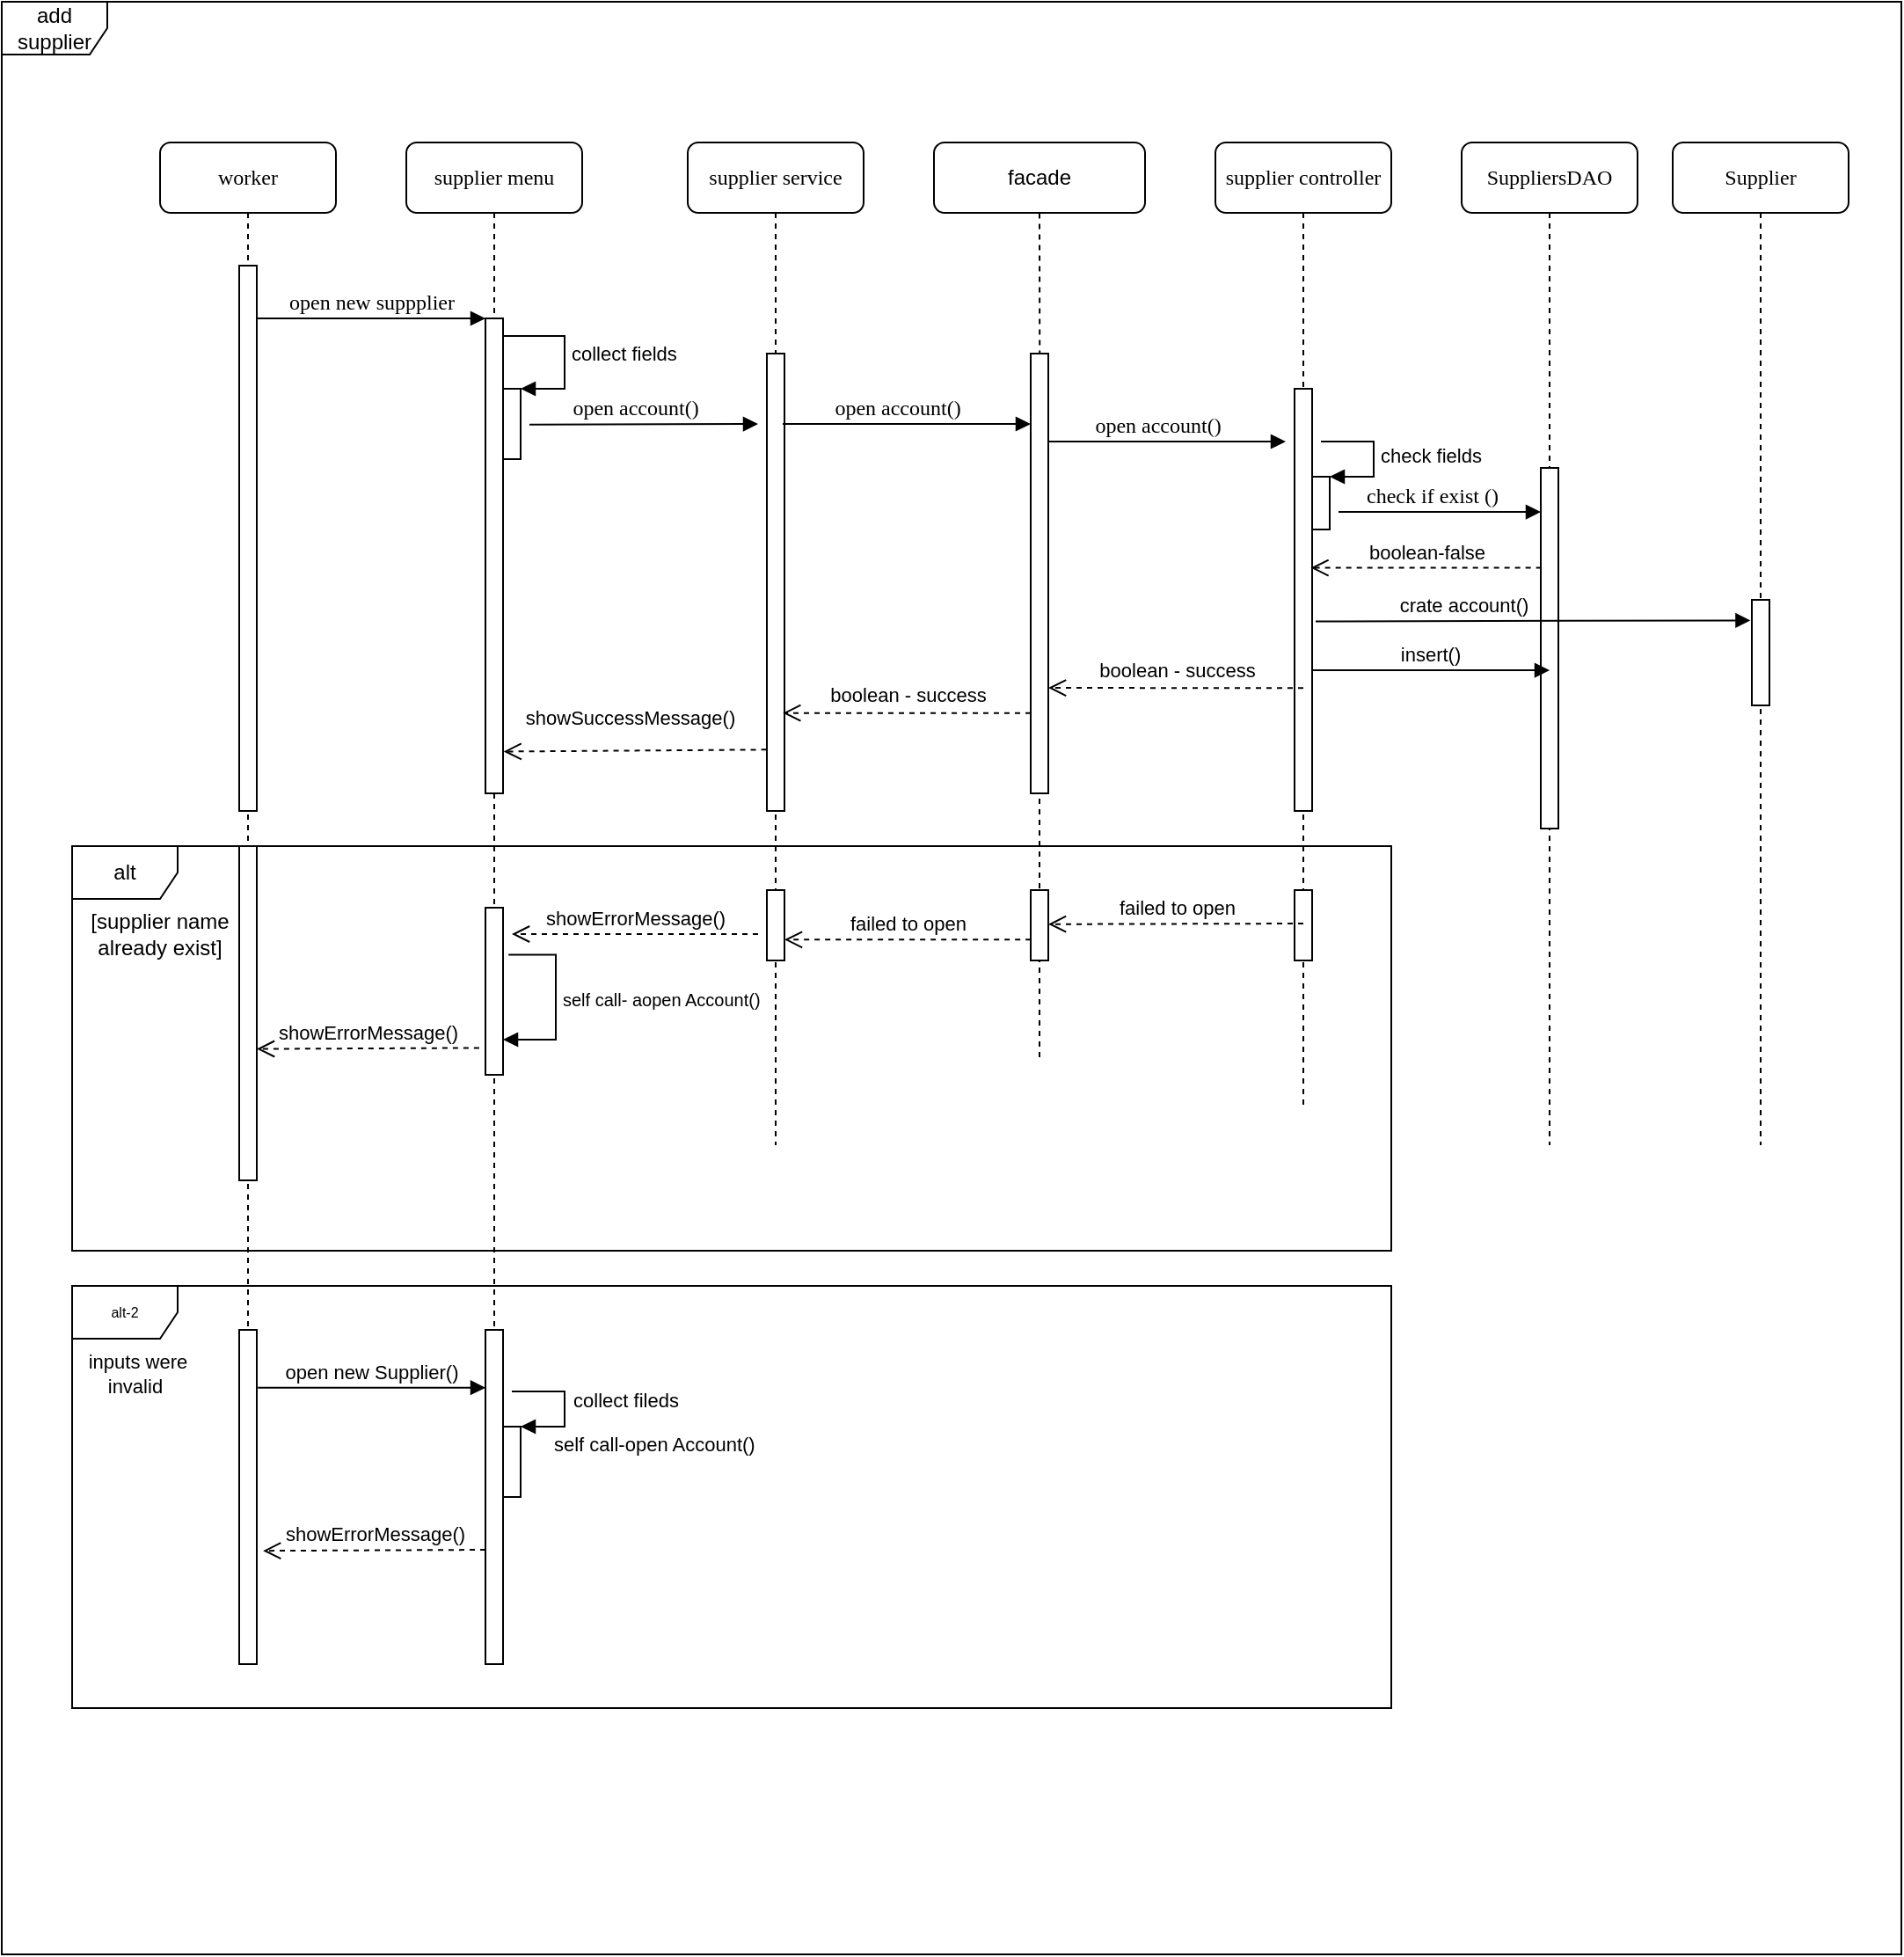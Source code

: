 <mxfile version="18.0.1" type="device"><diagram name="Page-1" id="13e1069c-82ec-6db2-03f1-153e76fe0fe0"><mxGraphModel dx="1575" dy="885" grid="1" gridSize="10" guides="1" tooltips="1" connect="1" arrows="1" fold="1" page="1" pageScale="1" pageWidth="1100" pageHeight="850" background="none" math="0" shadow="0"><root><mxCell id="0"/><mxCell id="1" parent="0"/><mxCell id="qiJSYdAQmhWg0Jd5__hP-1" value="add supplier" style="shape=umlFrame;whiteSpace=wrap;html=1;" parent="1" vertex="1"><mxGeometry x="10" width="1080" height="1110" as="geometry"/></mxCell><mxCell id="qiJSYdAQmhWg0Jd5__hP-11" value="alt" style="shape=umlFrame;whiteSpace=wrap;html=1;" parent="1" vertex="1"><mxGeometry x="50" y="480" width="750" height="230" as="geometry"/></mxCell><mxCell id="qiJSYdAQmhWg0Jd5__hP-17" value="[supplier name already exist]" style="text;html=1;strokeColor=none;fillColor=none;align=center;verticalAlign=middle;whiteSpace=wrap;rounded=0;" parent="1" vertex="1"><mxGeometry x="40" y="515" width="120" height="30" as="geometry"/></mxCell><mxCell id="qiJSYdAQmhWg0Jd5__hP-26" value="alt-2" style="shape=umlFrame;whiteSpace=wrap;html=1;fontSize=8;" parent="1" vertex="1"><mxGeometry x="50" y="730" width="750" height="240" as="geometry"/></mxCell><mxCell id="7baba1c4bc27f4b0-4" value="supplier controller" style="shape=umlLifeline;perimeter=lifelinePerimeter;whiteSpace=wrap;html=1;container=1;collapsible=0;recursiveResize=0;outlineConnect=0;rounded=1;shadow=0;comic=0;labelBackgroundColor=none;strokeWidth=1;fontFamily=Verdana;fontSize=12;align=center;" parent="1" vertex="1"><mxGeometry x="700" y="80" width="100" height="550" as="geometry"/></mxCell><mxCell id="3am9RPE8IOmOBwY_hUqz-20" value="" style="html=1;points=[];perimeter=orthogonalPerimeter;" vertex="1" parent="7baba1c4bc27f4b0-4"><mxGeometry x="55" y="190" width="10" height="30" as="geometry"/></mxCell><mxCell id="3am9RPE8IOmOBwY_hUqz-21" value="check fields" style="edgeStyle=orthogonalEdgeStyle;html=1;align=left;spacingLeft=2;endArrow=block;rounded=0;entryX=1;entryY=0;" edge="1" target="3am9RPE8IOmOBwY_hUqz-20" parent="7baba1c4bc27f4b0-4"><mxGeometry relative="1" as="geometry"><mxPoint x="60" y="170" as="sourcePoint"/><Array as="points"><mxPoint x="90" y="170"/></Array></mxGeometry></mxCell><mxCell id="7baba1c4bc27f4b0-16" value="" style="html=1;points=[];perimeter=orthogonalPerimeter;rounded=0;shadow=0;comic=0;labelBackgroundColor=none;strokeWidth=1;fontFamily=Verdana;fontSize=12;align=center;" parent="1" vertex="1"><mxGeometry x="745" y="220" width="10" height="240" as="geometry"/></mxCell><mxCell id="7baba1c4bc27f4b0-2" value="supplier menu" style="shape=umlLifeline;perimeter=lifelinePerimeter;whiteSpace=wrap;html=1;container=1;collapsible=0;recursiveResize=0;outlineConnect=0;rounded=1;shadow=0;comic=0;labelBackgroundColor=none;strokeWidth=1;fontFamily=Verdana;fontSize=12;align=center;" parent="1" vertex="1"><mxGeometry x="240" y="80" width="100" height="790" as="geometry"/></mxCell><mxCell id="7baba1c4bc27f4b0-10" value="" style="html=1;points=[];perimeter=orthogonalPerimeter;rounded=0;shadow=0;comic=0;labelBackgroundColor=none;strokeWidth=1;fontFamily=Verdana;fontSize=12;align=center;" parent="7baba1c4bc27f4b0-2" vertex="1"><mxGeometry x="45" y="100" width="10" height="270" as="geometry"/></mxCell><mxCell id="qiJSYdAQmhWg0Jd5__hP-2" value="" style="html=1;points=[];perimeter=orthogonalPerimeter;" parent="7baba1c4bc27f4b0-2" vertex="1"><mxGeometry x="55" y="140" width="10" height="40" as="geometry"/></mxCell><mxCell id="qiJSYdAQmhWg0Jd5__hP-3" value="collect fields" style="edgeStyle=orthogonalEdgeStyle;html=1;align=left;spacingLeft=2;endArrow=block;rounded=0;entryX=1;entryY=0;" parent="7baba1c4bc27f4b0-2" target="qiJSYdAQmhWg0Jd5__hP-2" edge="1" source="7baba1c4bc27f4b0-10"><mxGeometry relative="1" as="geometry"><mxPoint x="60" y="120" as="sourcePoint"/><Array as="points"><mxPoint x="90" y="110"/><mxPoint x="90" y="140"/></Array></mxGeometry></mxCell><mxCell id="qiJSYdAQmhWg0Jd5__hP-21" value="" style="html=1;points=[];perimeter=orthogonalPerimeter;rounded=0;shadow=0;comic=0;labelBackgroundColor=none;strokeWidth=1;fontFamily=Verdana;fontSize=12;align=center;" parent="7baba1c4bc27f4b0-2" vertex="1"><mxGeometry x="45" y="435" width="10" height="95" as="geometry"/></mxCell><mxCell id="qiJSYdAQmhWg0Jd5__hP-23" value="&lt;font style=&quot;font-size: 10px;&quot;&gt;self call- aopen Account()&lt;/font&gt;" style="edgeStyle=orthogonalEdgeStyle;html=1;align=left;spacingLeft=2;endArrow=block;rounded=0;exitX=1.311;exitY=0.281;exitDx=0;exitDy=0;exitPerimeter=0;" parent="7baba1c4bc27f4b0-2" source="qiJSYdAQmhWg0Jd5__hP-21" target="qiJSYdAQmhWg0Jd5__hP-21" edge="1"><mxGeometry relative="1" as="geometry"><mxPoint x="55" y="480" as="sourcePoint"/><Array as="points"><mxPoint x="85" y="462"/><mxPoint x="85" y="510"/></Array><mxPoint x="70" y="530" as="targetPoint"/></mxGeometry></mxCell><mxCell id="qiJSYdAQmhWg0Jd5__hP-33" value="" style="html=1;points=[];perimeter=orthogonalPerimeter;fontSize=11;" parent="7baba1c4bc27f4b0-2" vertex="1"><mxGeometry x="55" y="730" width="10" height="40" as="geometry"/></mxCell><mxCell id="qiJSYdAQmhWg0Jd5__hP-34" value="self call-open Account()" style="edgeStyle=orthogonalEdgeStyle;html=1;align=left;spacingLeft=2;endArrow=block;rounded=0;entryX=1;entryY=0;fontSize=11;" parent="7baba1c4bc27f4b0-2" target="qiJSYdAQmhWg0Jd5__hP-33" edge="1"><mxGeometry x="0.601" y="10" relative="1" as="geometry"><mxPoint x="60" y="710" as="sourcePoint"/><Array as="points"><mxPoint x="90" y="710"/></Array><mxPoint as="offset"/></mxGeometry></mxCell><mxCell id="qiJSYdAQmhWg0Jd5__hP-42" value="showErrorMessage()" style="html=1;verticalAlign=bottom;endArrow=open;dashed=1;endSize=8;rounded=0;fontSize=11;entryX=1.356;entryY=0.661;entryDx=0;entryDy=0;entryPerimeter=0;" parent="7baba1c4bc27f4b0-2" target="qiJSYdAQmhWg0Jd5__hP-28" edge="1"><mxGeometry relative="1" as="geometry"><mxPoint x="45" y="800" as="sourcePoint"/><mxPoint x="-35" y="800" as="targetPoint"/></mxGeometry></mxCell><mxCell id="7baba1c4bc27f4b0-3" value="supplier service" style="shape=umlLifeline;perimeter=lifelinePerimeter;whiteSpace=wrap;html=1;container=1;collapsible=0;recursiveResize=0;outlineConnect=0;rounded=1;shadow=0;comic=0;labelBackgroundColor=none;strokeWidth=1;fontFamily=Verdana;fontSize=12;align=center;" parent="1" vertex="1"><mxGeometry x="400" y="80" width="100" height="570" as="geometry"/></mxCell><mxCell id="7baba1c4bc27f4b0-13" value="" style="html=1;points=[];perimeter=orthogonalPerimeter;rounded=0;shadow=0;comic=0;labelBackgroundColor=none;strokeWidth=1;fontFamily=Verdana;fontSize=12;align=center;" parent="7baba1c4bc27f4b0-3" vertex="1"><mxGeometry x="45" y="120" width="10" height="260" as="geometry"/></mxCell><mxCell id="qiJSYdAQmhWg0Jd5__hP-14" value="" style="html=1;points=[];perimeter=orthogonalPerimeter;rounded=0;shadow=0;comic=0;labelBackgroundColor=none;strokeWidth=1;fontFamily=Verdana;fontSize=12;align=center;" parent="7baba1c4bc27f4b0-3" vertex="1"><mxGeometry x="45" y="425" width="10" height="40" as="geometry"/></mxCell><mxCell id="qiJSYdAQmhWg0Jd5__hP-20" value="showErrorMessage()" style="html=1;verticalAlign=bottom;endArrow=open;dashed=1;endSize=8;rounded=0;" parent="7baba1c4bc27f4b0-3" edge="1"><mxGeometry relative="1" as="geometry"><mxPoint x="40" y="450" as="sourcePoint"/><mxPoint x="-100" y="450" as="targetPoint"/></mxGeometry></mxCell><mxCell id="7baba1c4bc27f4b0-5" value="SuppliersDAO" style="shape=umlLifeline;perimeter=lifelinePerimeter;whiteSpace=wrap;html=1;container=1;collapsible=0;recursiveResize=0;outlineConnect=0;rounded=1;shadow=0;comic=0;labelBackgroundColor=none;strokeWidth=1;fontFamily=Verdana;fontSize=12;align=center;" parent="1" vertex="1"><mxGeometry x="840" y="80" width="100" height="570" as="geometry"/></mxCell><mxCell id="7baba1c4bc27f4b0-19" value="" style="html=1;points=[];perimeter=orthogonalPerimeter;rounded=0;shadow=0;comic=0;labelBackgroundColor=none;strokeWidth=1;fontFamily=Verdana;fontSize=12;align=center;" parent="7baba1c4bc27f4b0-5" vertex="1"><mxGeometry x="45" y="185" width="10" height="205" as="geometry"/></mxCell><mxCell id="7baba1c4bc27f4b0-8" value="worker" style="shape=umlLifeline;perimeter=lifelinePerimeter;whiteSpace=wrap;html=1;container=1;collapsible=0;recursiveResize=0;outlineConnect=0;rounded=1;shadow=0;comic=0;labelBackgroundColor=none;strokeWidth=1;fontFamily=Verdana;fontSize=12;align=center;" parent="1" vertex="1"><mxGeometry x="100" y="80" width="100" height="790" as="geometry"/></mxCell><mxCell id="7baba1c4bc27f4b0-9" value="" style="html=1;points=[];perimeter=orthogonalPerimeter;rounded=0;shadow=0;comic=0;labelBackgroundColor=none;strokeWidth=1;fontFamily=Verdana;fontSize=12;align=center;" parent="7baba1c4bc27f4b0-8" vertex="1"><mxGeometry x="45" y="70" width="10" height="310" as="geometry"/></mxCell><mxCell id="qiJSYdAQmhWg0Jd5__hP-27" value="" style="html=1;points=[];perimeter=orthogonalPerimeter;rounded=0;shadow=0;comic=0;labelBackgroundColor=none;strokeWidth=1;fontFamily=Verdana;fontSize=12;align=center;" parent="7baba1c4bc27f4b0-8" vertex="1"><mxGeometry x="45" y="400" width="10" height="190" as="geometry"/></mxCell><mxCell id="qiJSYdAQmhWg0Jd5__hP-45" value="showErrorMessage()" style="html=1;verticalAlign=bottom;endArrow=open;dashed=1;endSize=8;rounded=0;fontSize=11;entryX=1.356;entryY=0.661;entryDx=0;entryDy=0;entryPerimeter=0;" parent="7baba1c4bc27f4b0-8" edge="1"><mxGeometry relative="1" as="geometry"><mxPoint x="181.44" y="514.71" as="sourcePoint"/><mxPoint x="55.0" y="515.3" as="targetPoint"/><Array as="points"/></mxGeometry></mxCell><mxCell id="qiJSYdAQmhWg0Jd5__hP-44" value="inputs were invalid&amp;nbsp;" style="text;html=1;strokeColor=none;fillColor=none;align=center;verticalAlign=middle;whiteSpace=wrap;rounded=0;fontSize=11;" parent="7baba1c4bc27f4b0-8" vertex="1"><mxGeometry x="-55" y="690" width="85" height="20" as="geometry"/></mxCell><mxCell id="7baba1c4bc27f4b0-11" value="open new suppplier" style="html=1;verticalAlign=bottom;endArrow=block;entryX=0;entryY=0;labelBackgroundColor=none;fontFamily=Verdana;fontSize=12;edgeStyle=elbowEdgeStyle;elbow=vertical;" parent="1" source="7baba1c4bc27f4b0-9" target="7baba1c4bc27f4b0-10" edge="1"><mxGeometry relative="1" as="geometry"><mxPoint x="220" y="190" as="sourcePoint"/></mxGeometry></mxCell><mxCell id="7baba1c4bc27f4b0-37" value="" style="html=1;points=[];perimeter=orthogonalPerimeter;rounded=0;shadow=0;comic=0;labelBackgroundColor=none;strokeWidth=1;fontFamily=Verdana;fontSize=12;align=center;" parent="1" vertex="1"><mxGeometry x="745" y="505" width="10" height="40" as="geometry"/></mxCell><mxCell id="qiJSYdAQmhWg0Jd5__hP-5" value="open account()" style="html=1;verticalAlign=bottom;endArrow=block;entryX=0;entryY=0;labelBackgroundColor=none;fontFamily=Verdana;fontSize=12;edgeStyle=elbowEdgeStyle;elbow=vertical;" parent="1" edge="1"><mxGeometry x="-0.079" relative="1" as="geometry"><mxPoint x="310" y="240.42" as="sourcePoint"/><mxPoint x="440" y="240.0" as="targetPoint"/><mxPoint as="offset"/></mxGeometry></mxCell><mxCell id="qiJSYdAQmhWg0Jd5__hP-7" value="open account()" style="html=1;verticalAlign=bottom;endArrow=block;labelBackgroundColor=none;fontFamily=Verdana;fontSize=12;edgeStyle=elbowEdgeStyle;elbow=vertical;" parent="1" edge="1" target="3am9RPE8IOmOBwY_hUqz-5"><mxGeometry x="-0.079" relative="1" as="geometry"><mxPoint x="454" y="240" as="sourcePoint"/><mxPoint x="585" y="270.08" as="targetPoint"/><mxPoint as="offset"/><Array as="points"><mxPoint x="500" y="240"/><mxPoint x="530" y="256"/></Array></mxGeometry></mxCell><mxCell id="qiJSYdAQmhWg0Jd5__hP-16" value="failed to open" style="html=1;verticalAlign=bottom;endArrow=open;dashed=1;endSize=8;rounded=0;exitX=0.008;exitY=0.704;exitDx=0;exitDy=0;exitPerimeter=0;" parent="1" target="qiJSYdAQmhWg0Jd5__hP-14" edge="1" source="3am9RPE8IOmOBwY_hUqz-8"><mxGeometry relative="1" as="geometry"><mxPoint x="580" y="530" as="sourcePoint"/><mxPoint x="420" y="450" as="targetPoint"/></mxGeometry></mxCell><mxCell id="qiJSYdAQmhWg0Jd5__hP-18" value="boolean - success" style="html=1;verticalAlign=bottom;endArrow=open;dashed=1;endSize=8;rounded=0;entryX=0.911;entryY=0.786;entryDx=0;entryDy=0;entryPerimeter=0;" parent="1" target="7baba1c4bc27f4b0-13" edge="1" source="3am9RPE8IOmOBwY_hUqz-5"><mxGeometry x="-0.005" y="-1" relative="1" as="geometry"><mxPoint x="580" y="357" as="sourcePoint"/><mxPoint x="470" y="350" as="targetPoint"/><Array as="points"/><mxPoint as="offset"/></mxGeometry></mxCell><mxCell id="qiJSYdAQmhWg0Jd5__hP-25" value="showSuccessMessage()" style="html=1;verticalAlign=bottom;endArrow=open;dashed=1;endSize=8;rounded=0;entryX=1.033;entryY=0.912;entryDx=0;entryDy=0;entryPerimeter=0;exitX=-0.022;exitY=0.866;exitDx=0;exitDy=0;exitPerimeter=0;" parent="1" edge="1" target="7baba1c4bc27f4b0-10" source="7baba1c4bc27f4b0-13"><mxGeometry x="0.046" y="-10" relative="1" as="geometry"><mxPoint x="435.89" y="424" as="sourcePoint"/><mxPoint x="310" y="424.2" as="targetPoint"/><Array as="points"/><mxPoint as="offset"/></mxGeometry></mxCell><mxCell id="qiJSYdAQmhWg0Jd5__hP-28" value="" style="html=1;points=[];perimeter=orthogonalPerimeter;rounded=0;shadow=0;comic=0;labelBackgroundColor=none;strokeWidth=1;fontFamily=Verdana;fontSize=12;align=center;" parent="1" vertex="1"><mxGeometry x="145" y="755" width="10" height="190" as="geometry"/></mxCell><mxCell id="qiJSYdAQmhWg0Jd5__hP-29" value="" style="html=1;points=[];perimeter=orthogonalPerimeter;rounded=0;shadow=0;comic=0;labelBackgroundColor=none;strokeWidth=1;fontFamily=Verdana;fontSize=12;align=center;" parent="1" vertex="1"><mxGeometry x="285" y="755" width="10" height="190" as="geometry"/></mxCell><mxCell id="qiJSYdAQmhWg0Jd5__hP-31" value="&lt;font style=&quot;font-size: 11px&quot;&gt;open new Supplier()&lt;/font&gt;" style="html=1;verticalAlign=bottom;endArrow=block;rounded=0;fontSize=8;exitX=1.065;exitY=0.173;exitDx=0;exitDy=0;exitPerimeter=0;" parent="1" source="qiJSYdAQmhWg0Jd5__hP-28" target="qiJSYdAQmhWg0Jd5__hP-29" edge="1"><mxGeometry x="-0.005" width="80" relative="1" as="geometry"><mxPoint x="170" y="790" as="sourcePoint"/><mxPoint x="250" y="790" as="targetPoint"/><mxPoint as="offset"/></mxGeometry></mxCell><mxCell id="qiJSYdAQmhWg0Jd5__hP-46" value="collect fileds" style="text;html=1;strokeColor=none;fillColor=none;align=center;verticalAlign=middle;whiteSpace=wrap;rounded=0;fontSize=11;" parent="1" vertex="1"><mxGeometry x="320" y="780" width="90" height="30" as="geometry"/></mxCell><mxCell id="3am9RPE8IOmOBwY_hUqz-2" value="facade" style="rounded=1;whiteSpace=wrap;html=1;" vertex="1" parent="1"><mxGeometry x="540" y="80" width="120" height="40" as="geometry"/></mxCell><mxCell id="3am9RPE8IOmOBwY_hUqz-4" value="" style="endArrow=none;dashed=1;html=1;rounded=0;entryX=0.5;entryY=1;entryDx=0;entryDy=0;exitX=0.546;exitY=0.989;exitDx=0;exitDy=0;exitPerimeter=0;startArrow=none;" edge="1" parent="1" source="3am9RPE8IOmOBwY_hUqz-5" target="3am9RPE8IOmOBwY_hUqz-2"><mxGeometry width="50" height="50" relative="1" as="geometry"><mxPoint x="470" y="310" as="sourcePoint"/><mxPoint x="520" y="260" as="targetPoint"/></mxGeometry></mxCell><mxCell id="3am9RPE8IOmOBwY_hUqz-5" value="" style="html=1;points=[];perimeter=orthogonalPerimeter;rounded=0;shadow=0;comic=0;labelBackgroundColor=none;strokeWidth=1;fontFamily=Verdana;fontSize=12;align=center;" vertex="1" parent="1"><mxGeometry x="595" y="200" width="10" height="250" as="geometry"/></mxCell><mxCell id="3am9RPE8IOmOBwY_hUqz-6" value="" style="endArrow=none;dashed=1;html=1;rounded=0;entryX=0.5;entryY=1;entryDx=0;entryDy=0;" edge="1" parent="1" target="3am9RPE8IOmOBwY_hUqz-5"><mxGeometry width="50" height="50" relative="1" as="geometry"><mxPoint x="600" y="600" as="sourcePoint"/><mxPoint x="600" y="120" as="targetPoint"/></mxGeometry></mxCell><mxCell id="3am9RPE8IOmOBwY_hUqz-7" value="open account()" style="html=1;verticalAlign=bottom;endArrow=block;labelBackgroundColor=none;fontFamily=Verdana;fontSize=12;edgeStyle=elbowEdgeStyle;elbow=vertical;" edge="1" parent="1" source="3am9RPE8IOmOBwY_hUqz-5"><mxGeometry x="-0.079" relative="1" as="geometry"><mxPoint x="605" y="260" as="sourcePoint"/><mxPoint x="740" y="250" as="targetPoint"/><mxPoint as="offset"/><Array as="points"><mxPoint x="605" y="250"/></Array></mxGeometry></mxCell><mxCell id="3am9RPE8IOmOBwY_hUqz-8" value="" style="html=1;points=[];perimeter=orthogonalPerimeter;rounded=0;shadow=0;comic=0;labelBackgroundColor=none;strokeWidth=1;fontFamily=Verdana;fontSize=12;align=center;" vertex="1" parent="1"><mxGeometry x="595" y="505" width="10" height="40" as="geometry"/></mxCell><mxCell id="3am9RPE8IOmOBwY_hUqz-9" value="failed to open" style="html=1;verticalAlign=bottom;endArrow=open;dashed=1;endSize=8;rounded=0;" edge="1" parent="1"><mxGeometry relative="1" as="geometry"><mxPoint x="750" y="524" as="sourcePoint"/><mxPoint x="605.0" y="524.38" as="targetPoint"/></mxGeometry></mxCell><mxCell id="3am9RPE8IOmOBwY_hUqz-10" value="Supplier" style="shape=umlLifeline;perimeter=lifelinePerimeter;whiteSpace=wrap;html=1;container=1;collapsible=0;recursiveResize=0;outlineConnect=0;rounded=1;shadow=0;comic=0;labelBackgroundColor=none;strokeWidth=1;fontFamily=Verdana;fontSize=12;align=center;" vertex="1" parent="1"><mxGeometry x="960" y="80" width="100" height="570" as="geometry"/></mxCell><mxCell id="3am9RPE8IOmOBwY_hUqz-11" value="" style="html=1;points=[];perimeter=orthogonalPerimeter;rounded=0;shadow=0;comic=0;labelBackgroundColor=none;strokeWidth=1;fontFamily=Verdana;fontSize=12;align=center;" vertex="1" parent="3am9RPE8IOmOBwY_hUqz-10"><mxGeometry x="45" y="260" width="10" height="60" as="geometry"/></mxCell><mxCell id="qiJSYdAQmhWg0Jd5__hP-10" value="check if exist ()" style="html=1;verticalAlign=bottom;endArrow=block;labelBackgroundColor=none;fontFamily=Verdana;fontSize=12;edgeStyle=elbowEdgeStyle;elbow=vertical;" parent="1" edge="1"><mxGeometry x="-0.079" relative="1" as="geometry"><mxPoint x="770" y="290.043" as="sourcePoint"/><mxPoint x="885" y="289.63" as="targetPoint"/><mxPoint as="offset"/></mxGeometry></mxCell><mxCell id="3am9RPE8IOmOBwY_hUqz-23" value="boolean - success" style="html=1;verticalAlign=bottom;endArrow=open;dashed=1;endSize=8;rounded=0;entryX=0.911;entryY=0.786;entryDx=0;entryDy=0;entryPerimeter=0;" edge="1" parent="1"><mxGeometry x="-0.005" y="-1" relative="1" as="geometry"><mxPoint x="750" y="390.17" as="sourcePoint"/><mxPoint x="605.0" y="390.0" as="targetPoint"/><Array as="points"/><mxPoint as="offset"/></mxGeometry></mxCell><mxCell id="3am9RPE8IOmOBwY_hUqz-25" value="boolean-false" style="html=1;verticalAlign=bottom;endArrow=open;dashed=1;endSize=8;rounded=0;exitX=0.033;exitY=0.277;exitDx=0;exitDy=0;exitPerimeter=0;entryX=0.922;entryY=0.424;entryDx=0;entryDy=0;entryPerimeter=0;" edge="1" parent="1" source="7baba1c4bc27f4b0-19" target="7baba1c4bc27f4b0-16"><mxGeometry relative="1" as="geometry"><mxPoint x="670" y="420" as="sourcePoint"/><mxPoint x="760" y="335" as="targetPoint"/></mxGeometry></mxCell><mxCell id="3am9RPE8IOmOBwY_hUqz-26" value="crate account()" style="html=1;verticalAlign=bottom;endArrow=block;rounded=0;entryX=-0.078;entryY=0.195;entryDx=0;entryDy=0;entryPerimeter=0;exitX=1.2;exitY=0.551;exitDx=0;exitDy=0;exitPerimeter=0;" edge="1" parent="1" source="7baba1c4bc27f4b0-16" target="3am9RPE8IOmOBwY_hUqz-11"><mxGeometry x="-0.32" width="80" relative="1" as="geometry"><mxPoint x="755" y="370" as="sourcePoint"/><mxPoint x="835" y="370" as="targetPoint"/><mxPoint as="offset"/></mxGeometry></mxCell><mxCell id="3am9RPE8IOmOBwY_hUqz-27" value="insert()" style="html=1;verticalAlign=bottom;endArrow=block;rounded=0;entryX=0.5;entryY=0.561;entryDx=0;entryDy=0;entryPerimeter=0;" edge="1" parent="1" target="7baba1c4bc27f4b0-19"><mxGeometry width="80" relative="1" as="geometry"><mxPoint x="755" y="380" as="sourcePoint"/><mxPoint x="835" y="380" as="targetPoint"/></mxGeometry></mxCell></root></mxGraphModel></diagram></mxfile>